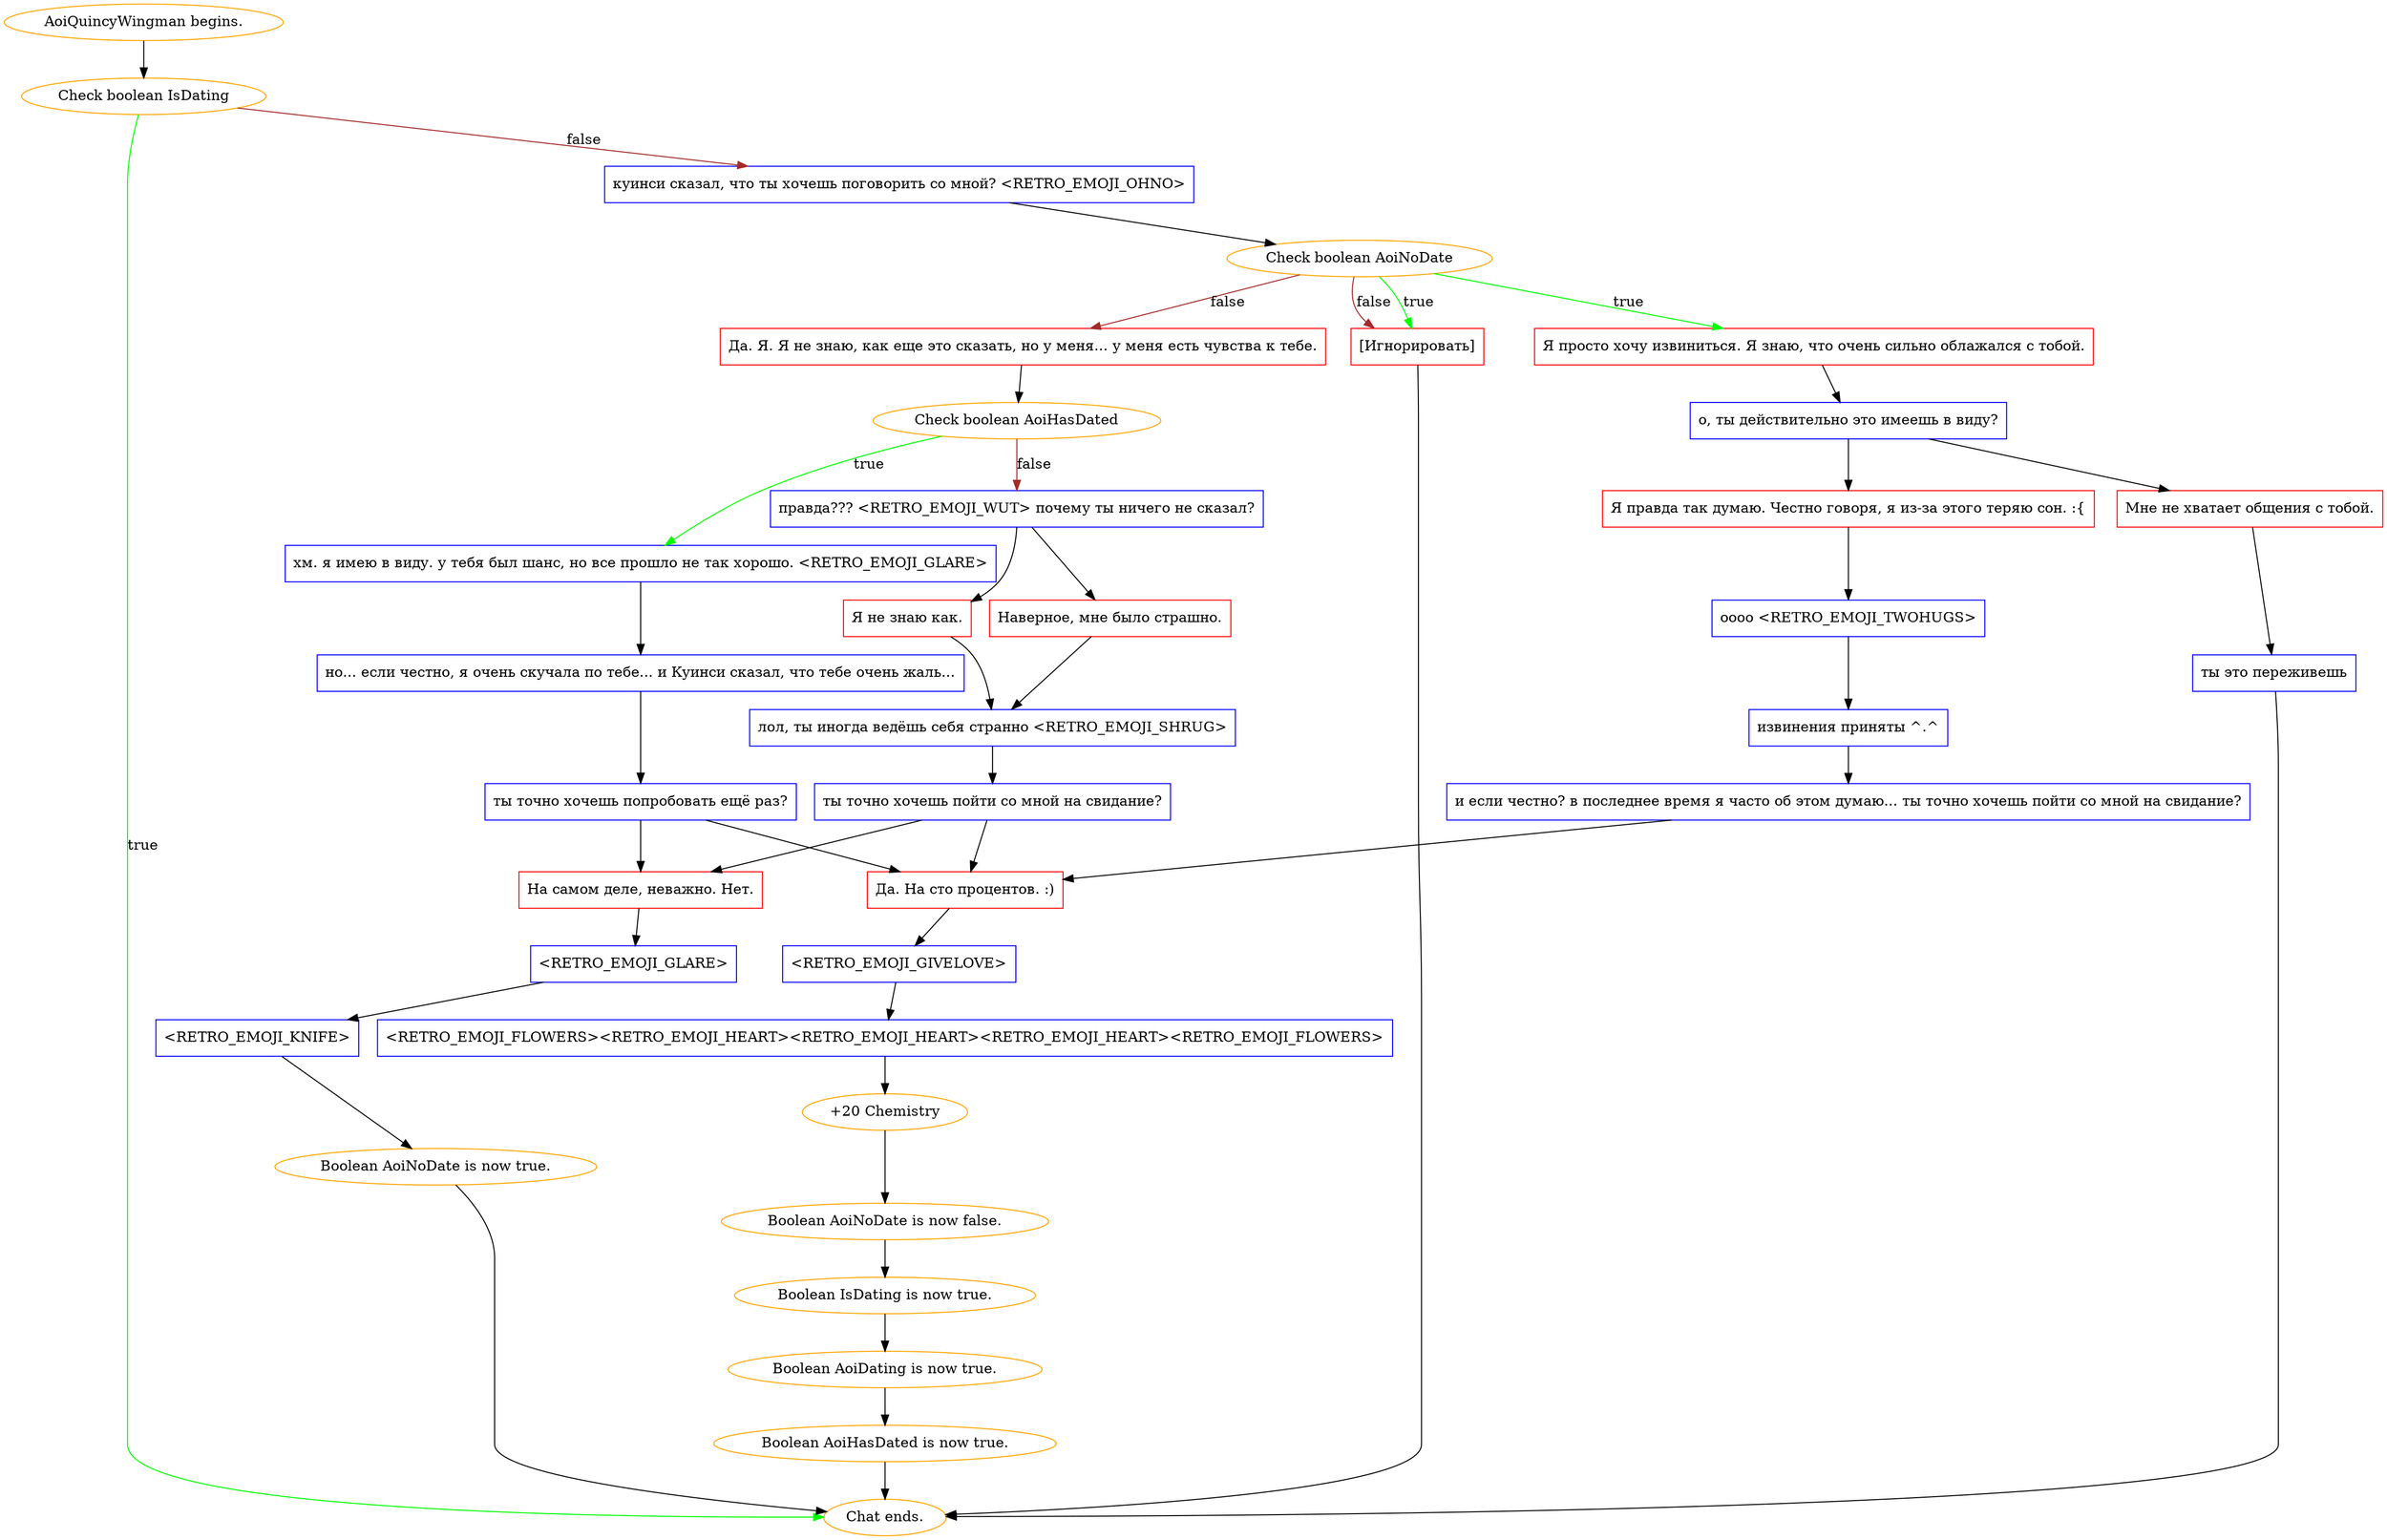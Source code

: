 digraph {
	"AoiQuincyWingman begins." [color=orange];
		"AoiQuincyWingman begins." -> j4275867195;
	j4275867195 [label="Check boolean IsDating",color=orange];
		j4275867195 -> "Chat ends." [label=true,color=green];
		j4275867195 -> j1561098291 [label=false,color=brown];
	"Chat ends." [color=orange];
	j1561098291 [label="куинси сказал, что ты хочешь поговорить со мной? <RETRO_EMOJI_OHNO>",shape=box,color=blue];
		j1561098291 -> j1671287374;
	j1671287374 [label="Check boolean AoiNoDate",color=orange];
		j1671287374 -> j3284247815 [label=true,color=green];
		j1671287374 -> j3432236701 [label=true,color=green];
		j1671287374 -> j165805024 [label=false,color=brown];
		j1671287374 -> j3432236701 [label=false,color=brown];
	j3284247815 [label="Я просто хочу извиниться. Я знаю, что очень сильно облажался с тобой.",shape=box,color=red];
		j3284247815 -> j3080244825;
	j3432236701 [label="[Игнорировать]",shape=box,color=red];
		j3432236701 -> "Chat ends.";
	j165805024 [label="Да. Я. Я не знаю, как еще это сказать, но у меня... у меня есть чувства к тебе.",shape=box,color=red];
		j165805024 -> j706442450;
	j3080244825 [label="о, ты действительно это имеешь в виду?",shape=box,color=blue];
		j3080244825 -> j2009593505;
		j3080244825 -> j2751574533;
	j706442450 [label="Check boolean AoiHasDated",color=orange];
		j706442450 -> j2611152940 [label=true,color=green];
		j706442450 -> j2959589154 [label=false,color=brown];
	j2009593505 [label="Мне не хватает общения с тобой.",shape=box,color=red];
		j2009593505 -> j3523944534;
	j2751574533 [label="Я правда так думаю. Честно говоря, я из-за этого теряю сон. :{",shape=box,color=red];
		j2751574533 -> j3756037254;
	j2611152940 [label="хм. я имею в виду. у тебя был шанс, но все прошло не так хорошо. <RETRO_EMOJI_GLARE>",shape=box,color=blue];
		j2611152940 -> j2698307979;
	j2959589154 [label="правда??? <RETRO_EMOJI_WUT> почему ты ничего не сказал?",shape=box,color=blue];
		j2959589154 -> j1257560739;
		j2959589154 -> j2192141010;
	j3523944534 [label="ты это переживешь",shape=box,color=blue];
		j3523944534 -> "Chat ends.";
	j3756037254 [label="оооо <RETRO_EMOJI_TWOHUGS>",shape=box,color=blue];
		j3756037254 -> j1704555330;
	j2698307979 [label="но... если честно, я очень скучала по тебе... и Куинси сказал, что тебе очень жаль...",shape=box,color=blue];
		j2698307979 -> j2941509607;
	j1257560739 [label="Я не знаю как.",shape=box,color=red];
		j1257560739 -> j2036037556;
	j2192141010 [label="Наверное, мне было страшно.",shape=box,color=red];
		j2192141010 -> j2036037556;
	j1704555330 [label="извинения приняты ^.^",shape=box,color=blue];
		j1704555330 -> j29870846;
	j2941509607 [label="ты точно хочешь попробовать ещё раз?",shape=box,color=blue];
		j2941509607 -> j4111582992;
		j2941509607 -> j3093740339;
	j2036037556 [label="лол, ты иногда ведёшь себя странно <RETRO_EMOJI_SHRUG>",shape=box,color=blue];
		j2036037556 -> j3154759949;
	j29870846 [label="и если честно? в последнее время я часто об этом думаю... ты точно хочешь пойти со мной на свидание?",shape=box,color=blue];
		j29870846 -> j3093740339;
	j4111582992 [label="На самом деле, неважно. Нет.",shape=box,color=red];
		j4111582992 -> j3352843875;
	j3093740339 [label="Да. На сто процентов. :)",shape=box,color=red];
		j3093740339 -> j3886539754;
	j3154759949 [label="ты точно хочешь пойти со мной на свидание?",shape=box,color=blue];
		j3154759949 -> j4111582992;
		j3154759949 -> j3093740339;
	j3352843875 [label="<RETRO_EMOJI_GLARE>",shape=box,color=blue];
		j3352843875 -> j2157777942;
	j3886539754 [label="<RETRO_EMOJI_GIVELOVE>",shape=box,color=blue];
		j3886539754 -> j3987177565;
	j2157777942 [label="<RETRO_EMOJI_KNIFE>",shape=box,color=blue];
		j2157777942 -> j4121660697;
	j3987177565 [label="<RETRO_EMOJI_FLOWERS><RETRO_EMOJI_HEART><RETRO_EMOJI_HEART><RETRO_EMOJI_HEART><RETRO_EMOJI_FLOWERS>",shape=box,color=blue];
		j3987177565 -> j4188135732;
	j4121660697 [label="Boolean AoiNoDate is now true.",color=orange];
		j4121660697 -> "Chat ends.";
	j4188135732 [label="+20 Chemistry",color=orange];
		j4188135732 -> j3778535093;
	j3778535093 [label="Boolean AoiNoDate is now false.",color=orange];
		j3778535093 -> j823539306;
	j823539306 [label="Boolean IsDating is now true.",color=orange];
		j823539306 -> j3427397763;
	j3427397763 [label="Boolean AoiDating is now true.",color=orange];
		j3427397763 -> j2702152868;
	j2702152868 [label="Boolean AoiHasDated is now true.",color=orange];
		j2702152868 -> "Chat ends.";
}